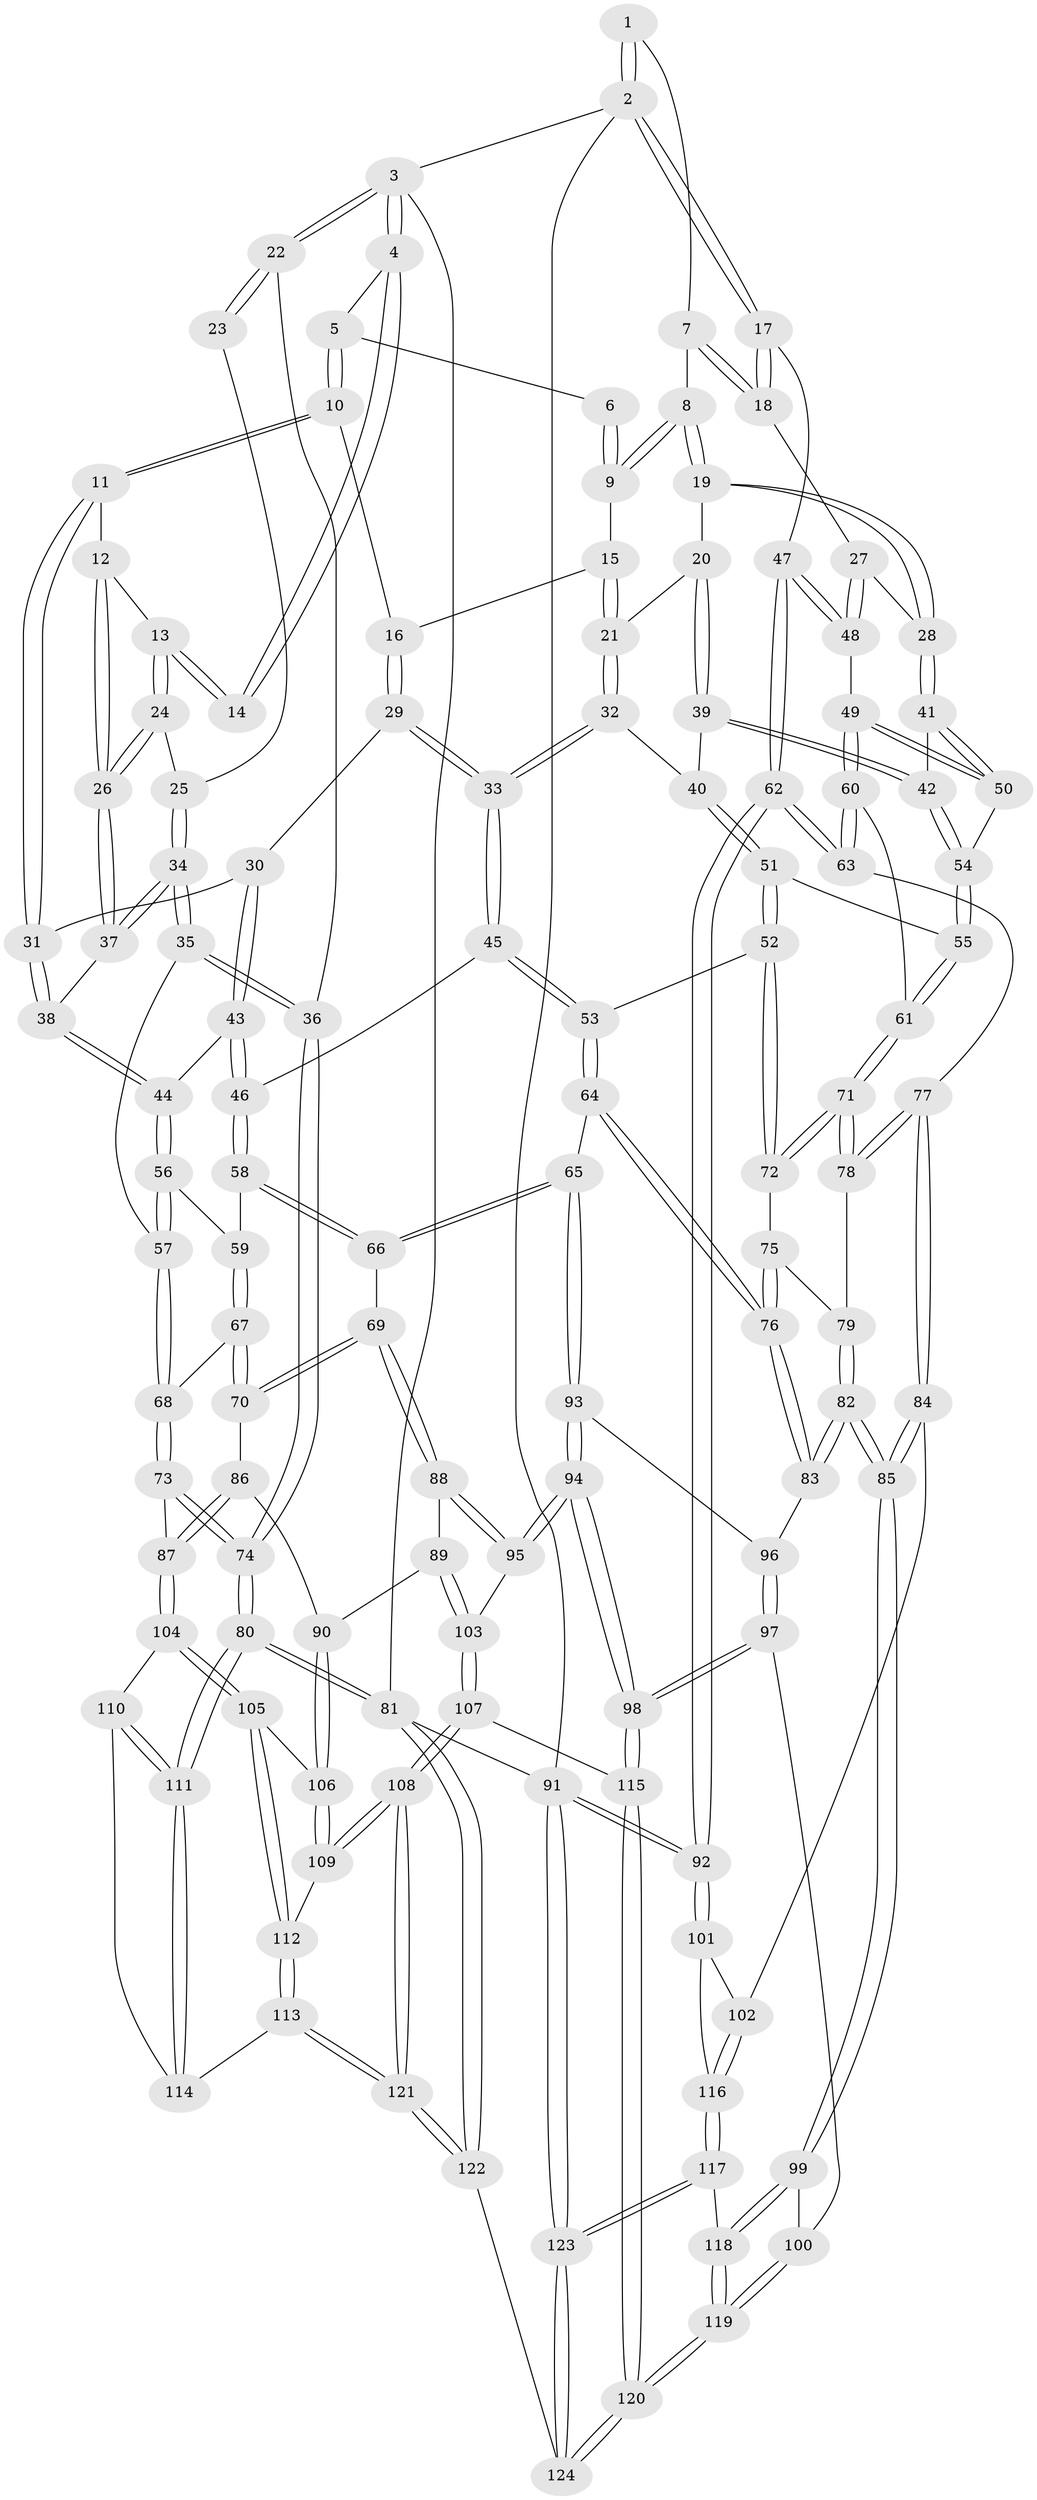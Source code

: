 // coarse degree distribution, {4: 0.4533333333333333, 3: 0.52, 2: 0.013333333333333334, 5: 0.013333333333333334}
// Generated by graph-tools (version 1.1) at 2025/38/03/04/25 23:38:30]
// undirected, 124 vertices, 307 edges
graph export_dot {
  node [color=gray90,style=filled];
  1 [pos="+0.8009902097392625+0"];
  2 [pos="+1+0"];
  3 [pos="+0+0"];
  4 [pos="+0.2159132754856116+0"];
  5 [pos="+0.33678078116016275+0"];
  6 [pos="+0.6353101179176095+0"];
  7 [pos="+0.787451113445702+0"];
  8 [pos="+0.7463913335400307+0.01905087640616342"];
  9 [pos="+0.5713421602792818+0.07609063254879145"];
  10 [pos="+0.3573398685886248+0"];
  11 [pos="+0.2912793684524248+0.09061311251359051"];
  12 [pos="+0.18344298297982808+0.11332789792868199"];
  13 [pos="+0.07266764486843667+0.07724478048896412"];
  14 [pos="+0.06982421821360667+0.07316232781061359"];
  15 [pos="+0.5567678818122213+0.08483917609782202"];
  16 [pos="+0.39034624029823395+0.02840460789496584"];
  17 [pos="+1+0.04267809850935247"];
  18 [pos="+0.9538075569380164+0.14589762059874312"];
  19 [pos="+0.7440852004390714+0.13060541469674253"];
  20 [pos="+0.7342108780788301+0.13666651493434712"];
  21 [pos="+0.5848810540412709+0.1500176155940559"];
  22 [pos="+0+0.10154962967514444"];
  23 [pos="+0.02055879178118166+0.07840410137803352"];
  24 [pos="+0.08212506038206698+0.1416041139148644"];
  25 [pos="+0.031727036977252966+0.17985752099096075"];
  26 [pos="+0.121948632553742+0.1988085330959663"];
  27 [pos="+0.8960800738748135+0.2074421956401542"];
  28 [pos="+0.8076901270633866+0.20037117144607836"];
  29 [pos="+0.45679653370429674+0.20314346076893305"];
  30 [pos="+0.39900690771297426+0.24583463813678835"];
  31 [pos="+0.26963600127506937+0.19886305719809477"];
  32 [pos="+0.5508041193180472+0.2304806512376738"];
  33 [pos="+0.5084634601370802+0.23901253079529478"];
  34 [pos="+0+0.3339462081197693"];
  35 [pos="+0+0.3346863183054084"];
  36 [pos="+0+0.3290541276592902"];
  37 [pos="+0.12752008967683903+0.2346264390044749"];
  38 [pos="+0.22811314322014697+0.2810814741951164"];
  39 [pos="+0.6508933998597503+0.24542156059438897"];
  40 [pos="+0.608045438852244+0.259980418013542"];
  41 [pos="+0.7954640813164235+0.23658602371988532"];
  42 [pos="+0.7209471333249361+0.3040427517149031"];
  43 [pos="+0.35301879990993723+0.35186055831919727"];
  44 [pos="+0.23836592008779156+0.3213251898224247"];
  45 [pos="+0.4795798982503679+0.3715034229462749"];
  46 [pos="+0.3919367392188045+0.3858294079886918"];
  47 [pos="+1+0.43256198848609645"];
  48 [pos="+0.9599275704980815+0.3371863925666423"];
  49 [pos="+0.8502993187254345+0.3828063951126933"];
  50 [pos="+0.8259136287093054+0.36761282809035056"];
  51 [pos="+0.6301698823081604+0.42559151810986573"];
  52 [pos="+0.608467637103289+0.44222183486967426"];
  53 [pos="+0.5871277253849289+0.4482902449090406"];
  54 [pos="+0.7115288345282131+0.3729260362886815"];
  55 [pos="+0.662240226272524+0.418471565659391"];
  56 [pos="+0.22994529221607163+0.33493232237110615"];
  57 [pos="+0.09239431716986508+0.44046718444955346"];
  58 [pos="+0.3762911649209944+0.4599234287833473"];
  59 [pos="+0.2663506904553922+0.47182739255128325"];
  60 [pos="+0.8389748713635911+0.46695069694139235"];
  61 [pos="+0.8029940461347511+0.5058173314651926"];
  62 [pos="+1+0.525766939232201"];
  63 [pos="+1+0.5420850985626482"];
  64 [pos="+0.5225861423513339+0.5569192611011341"];
  65 [pos="+0.4641691252318541+0.6021072417344849"];
  66 [pos="+0.40700092435165475+0.5885778158444006"];
  67 [pos="+0.23218180024106583+0.5391664349643441"];
  68 [pos="+0.12597822189326457+0.5338206768430994"];
  69 [pos="+0.39065950885397516+0.5951714199436666"];
  70 [pos="+0.27590825792399826+0.5755261003141171"];
  71 [pos="+0.8023977067236732+0.522894890617661"];
  72 [pos="+0.6743076641124163+0.544943639098771"];
  73 [pos="+0.07287981962568235+0.6557415797228762"];
  74 [pos="+0+0.7321918882049072"];
  75 [pos="+0.676457035942585+0.5559691565155574"];
  76 [pos="+0.6840895533397089+0.6477095801813301"];
  77 [pos="+0.9817048249079281+0.61575658206761"];
  78 [pos="+0.8091844148215752+0.56150025593904"];
  79 [pos="+0.8056179924605086+0.5672701710992254"];
  80 [pos="+0+0.9455493187024615"];
  81 [pos="+0+1"];
  82 [pos="+0.7439601878419866+0.6815669283487259"];
  83 [pos="+0.6866597791667655+0.6518521885723548"];
  84 [pos="+0.8817148224433623+0.7488094230919842"];
  85 [pos="+0.7748501335116502+0.753746345724823"];
  86 [pos="+0.2735088893439532+0.5804728093581631"];
  87 [pos="+0.16067074828688993+0.7275588049991891"];
  88 [pos="+0.34328251867733195+0.679933235301013"];
  89 [pos="+0.27483208059053943+0.7481057062744593"];
  90 [pos="+0.25774467333429335+0.7477416590012831"];
  91 [pos="+1+1"];
  92 [pos="+1+0.9488549096458997"];
  93 [pos="+0.46437324211933084+0.6026399494397193"];
  94 [pos="+0.47463277744398547+0.7853347806921608"];
  95 [pos="+0.4216464635112934+0.7836289148821627"];
  96 [pos="+0.5954742866298258+0.6963615720891044"];
  97 [pos="+0.5717463654254074+0.8100772891907566"];
  98 [pos="+0.4927153745702885+0.8059631626740578"];
  99 [pos="+0.7686255019852103+0.764467887495651"];
  100 [pos="+0.5732998445625209+0.810964387782287"];
  101 [pos="+1+0.8638631257894875"];
  102 [pos="+0.932063402222206+0.8049981148682455"];
  103 [pos="+0.3366792001942238+0.80390347696607"];
  104 [pos="+0.16341601943737422+0.7311164265329229"];
  105 [pos="+0.181371848799234+0.7428450508966187"];
  106 [pos="+0.2565266782911137+0.7479133837314339"];
  107 [pos="+0.3303096969637699+0.9449784180362526"];
  108 [pos="+0.28986110229952833+1"];
  109 [pos="+0.2591930188377289+0.894165955042281"];
  110 [pos="+0.11741235217784776+0.7918754973121997"];
  111 [pos="+0+0.8940600716283049"];
  112 [pos="+0.18207353615250435+0.7881308427987137"];
  113 [pos="+0.1597402268073708+0.9167740265451543"];
  114 [pos="+0.10146768148487473+0.8976931209854279"];
  115 [pos="+0.46068994510178934+0.8826942024859268"];
  116 [pos="+0.854202344555526+0.9581889944664531"];
  117 [pos="+0.8476592344113177+0.964975147174412"];
  118 [pos="+0.7643107169042176+0.8722515401250515"];
  119 [pos="+0.6322271952181979+0.9628684695510291"];
  120 [pos="+0.5903081741803715+1"];
  121 [pos="+0.267435469881406+1"];
  122 [pos="+0.2662860604763898+1"];
  123 [pos="+0.8997716967990689+1"];
  124 [pos="+0.5862370182423722+1"];
  1 -- 2;
  1 -- 2;
  1 -- 7;
  2 -- 3;
  2 -- 17;
  2 -- 17;
  2 -- 91;
  3 -- 4;
  3 -- 4;
  3 -- 22;
  3 -- 22;
  3 -- 81;
  4 -- 5;
  4 -- 14;
  4 -- 14;
  5 -- 6;
  5 -- 10;
  5 -- 10;
  6 -- 9;
  6 -- 9;
  7 -- 8;
  7 -- 18;
  7 -- 18;
  8 -- 9;
  8 -- 9;
  8 -- 19;
  8 -- 19;
  9 -- 15;
  10 -- 11;
  10 -- 11;
  10 -- 16;
  11 -- 12;
  11 -- 31;
  11 -- 31;
  12 -- 13;
  12 -- 26;
  12 -- 26;
  13 -- 14;
  13 -- 14;
  13 -- 24;
  13 -- 24;
  15 -- 16;
  15 -- 21;
  15 -- 21;
  16 -- 29;
  16 -- 29;
  17 -- 18;
  17 -- 18;
  17 -- 47;
  18 -- 27;
  19 -- 20;
  19 -- 28;
  19 -- 28;
  20 -- 21;
  20 -- 39;
  20 -- 39;
  21 -- 32;
  21 -- 32;
  22 -- 23;
  22 -- 23;
  22 -- 36;
  23 -- 25;
  24 -- 25;
  24 -- 26;
  24 -- 26;
  25 -- 34;
  25 -- 34;
  26 -- 37;
  26 -- 37;
  27 -- 28;
  27 -- 48;
  27 -- 48;
  28 -- 41;
  28 -- 41;
  29 -- 30;
  29 -- 33;
  29 -- 33;
  30 -- 31;
  30 -- 43;
  30 -- 43;
  31 -- 38;
  31 -- 38;
  32 -- 33;
  32 -- 33;
  32 -- 40;
  33 -- 45;
  33 -- 45;
  34 -- 35;
  34 -- 35;
  34 -- 37;
  34 -- 37;
  35 -- 36;
  35 -- 36;
  35 -- 57;
  36 -- 74;
  36 -- 74;
  37 -- 38;
  38 -- 44;
  38 -- 44;
  39 -- 40;
  39 -- 42;
  39 -- 42;
  40 -- 51;
  40 -- 51;
  41 -- 42;
  41 -- 50;
  41 -- 50;
  42 -- 54;
  42 -- 54;
  43 -- 44;
  43 -- 46;
  43 -- 46;
  44 -- 56;
  44 -- 56;
  45 -- 46;
  45 -- 53;
  45 -- 53;
  46 -- 58;
  46 -- 58;
  47 -- 48;
  47 -- 48;
  47 -- 62;
  47 -- 62;
  48 -- 49;
  49 -- 50;
  49 -- 50;
  49 -- 60;
  49 -- 60;
  50 -- 54;
  51 -- 52;
  51 -- 52;
  51 -- 55;
  52 -- 53;
  52 -- 72;
  52 -- 72;
  53 -- 64;
  53 -- 64;
  54 -- 55;
  54 -- 55;
  55 -- 61;
  55 -- 61;
  56 -- 57;
  56 -- 57;
  56 -- 59;
  57 -- 68;
  57 -- 68;
  58 -- 59;
  58 -- 66;
  58 -- 66;
  59 -- 67;
  59 -- 67;
  60 -- 61;
  60 -- 63;
  60 -- 63;
  61 -- 71;
  61 -- 71;
  62 -- 63;
  62 -- 63;
  62 -- 92;
  62 -- 92;
  63 -- 77;
  64 -- 65;
  64 -- 76;
  64 -- 76;
  65 -- 66;
  65 -- 66;
  65 -- 93;
  65 -- 93;
  66 -- 69;
  67 -- 68;
  67 -- 70;
  67 -- 70;
  68 -- 73;
  68 -- 73;
  69 -- 70;
  69 -- 70;
  69 -- 88;
  69 -- 88;
  70 -- 86;
  71 -- 72;
  71 -- 72;
  71 -- 78;
  71 -- 78;
  72 -- 75;
  73 -- 74;
  73 -- 74;
  73 -- 87;
  74 -- 80;
  74 -- 80;
  75 -- 76;
  75 -- 76;
  75 -- 79;
  76 -- 83;
  76 -- 83;
  77 -- 78;
  77 -- 78;
  77 -- 84;
  77 -- 84;
  78 -- 79;
  79 -- 82;
  79 -- 82;
  80 -- 81;
  80 -- 81;
  80 -- 111;
  80 -- 111;
  81 -- 122;
  81 -- 122;
  81 -- 91;
  82 -- 83;
  82 -- 83;
  82 -- 85;
  82 -- 85;
  83 -- 96;
  84 -- 85;
  84 -- 85;
  84 -- 102;
  85 -- 99;
  85 -- 99;
  86 -- 87;
  86 -- 87;
  86 -- 90;
  87 -- 104;
  87 -- 104;
  88 -- 89;
  88 -- 95;
  88 -- 95;
  89 -- 90;
  89 -- 103;
  89 -- 103;
  90 -- 106;
  90 -- 106;
  91 -- 92;
  91 -- 92;
  91 -- 123;
  91 -- 123;
  92 -- 101;
  92 -- 101;
  93 -- 94;
  93 -- 94;
  93 -- 96;
  94 -- 95;
  94 -- 95;
  94 -- 98;
  94 -- 98;
  95 -- 103;
  96 -- 97;
  96 -- 97;
  97 -- 98;
  97 -- 98;
  97 -- 100;
  98 -- 115;
  98 -- 115;
  99 -- 100;
  99 -- 118;
  99 -- 118;
  100 -- 119;
  100 -- 119;
  101 -- 102;
  101 -- 116;
  102 -- 116;
  102 -- 116;
  103 -- 107;
  103 -- 107;
  104 -- 105;
  104 -- 105;
  104 -- 110;
  105 -- 106;
  105 -- 112;
  105 -- 112;
  106 -- 109;
  106 -- 109;
  107 -- 108;
  107 -- 108;
  107 -- 115;
  108 -- 109;
  108 -- 109;
  108 -- 121;
  108 -- 121;
  109 -- 112;
  110 -- 111;
  110 -- 111;
  110 -- 114;
  111 -- 114;
  111 -- 114;
  112 -- 113;
  112 -- 113;
  113 -- 114;
  113 -- 121;
  113 -- 121;
  115 -- 120;
  115 -- 120;
  116 -- 117;
  116 -- 117;
  117 -- 118;
  117 -- 123;
  117 -- 123;
  118 -- 119;
  118 -- 119;
  119 -- 120;
  119 -- 120;
  120 -- 124;
  120 -- 124;
  121 -- 122;
  121 -- 122;
  122 -- 124;
  123 -- 124;
  123 -- 124;
}
